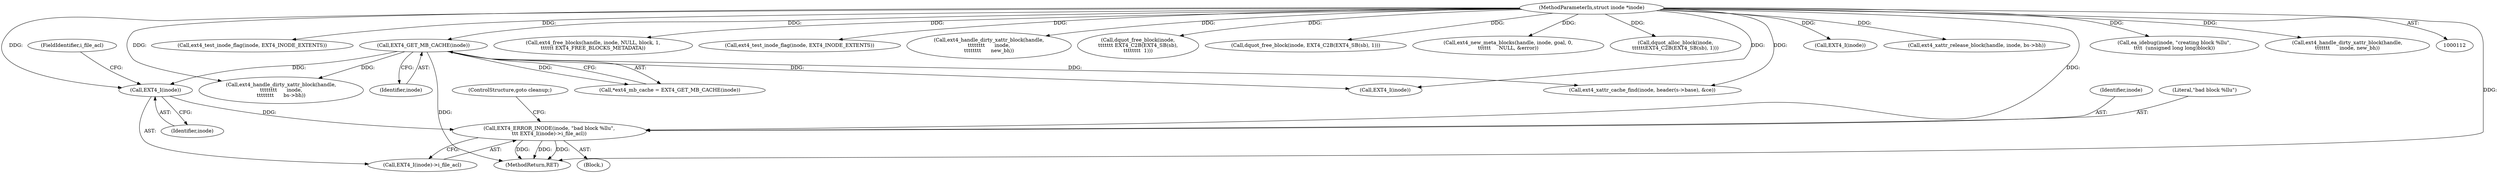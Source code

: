 digraph "0_linux_82939d7999dfc1f1998c4b1c12e2f19edbdff272_3@pointer" {
"1000817" [label="(Call,EXT4_ERROR_INODE(inode, \"bad block %llu\",\n\t\t\t EXT4_I(inode)->i_file_acl))"];
"1000821" [label="(Call,EXT4_I(inode))"];
"1000146" [label="(Call,EXT4_GET_MB_CACHE(inode))"];
"1000114" [label="(MethodParameterIn,struct inode *inode)"];
"1000817" [label="(Call,EXT4_ERROR_INODE(inode, \"bad block %llu\",\n\t\t\t EXT4_I(inode)->i_file_acl))"];
"1000670" [label="(Call,ext4_test_inode_flag(inode, EXT4_INODE_EXTENTS))"];
"1000818" [label="(Identifier,inode)"];
"1000822" [label="(Identifier,inode)"];
"1000751" [label="(Call,EXT4_I(inode))"];
"1000698" [label="(Call,ext4_free_blocks(handle, inode, NULL, block, 1,\n\t\t\t\t\t\t EXT4_FREE_BLOCKS_METADATA))"];
"1000647" [label="(Call,ext4_test_inode_flag(inode, EXT4_INODE_EXTENTS))"];
"1000589" [label="(Call,ext4_handle_dirty_xattr_block(handle,\n\t\t\t\t\t\t\t\t      inode,\n\t\t\t\t\t\t\t\t      new_bh))"];
"1000552" [label="(Call,dquot_free_block(inode,\n\t\t\t\t\t\t\t EXT4_C2B(EXT4_SB(sb),\n\t\t\t\t\t\t\t\t  1)))"];
"1000809" [label="(Call,dquot_free_block(inode, EXT4_C2B(EXT4_SB(sb), 1)))"];
"1000117" [label="(Block,)"];
"1000657" [label="(Call,ext4_new_meta_blocks(handle, inode, goal, 0,\n\t\t\t\t\t\t     NULL, &error))"];
"1000819" [label="(Literal,\"bad block %llu\")"];
"1000521" [label="(Call,dquot_alloc_block(inode,\n\t\t\t\t\t\tEXT4_C2B(EXT4_SB(sb), 1)))"];
"1000497" [label="(Call,ext4_xattr_cache_find(inode, header(s->base), &ce))"];
"1000825" [label="(MethodReturn,RET)"];
"1000823" [label="(FieldIdentifier,i_file_acl)"];
"1000642" [label="(Call,EXT4_I(inode))"];
"1000770" [label="(Call,ext4_xattr_release_block(handle, inode, bs->bh))"];
"1000144" [label="(Call,*ext4_mb_cache = EXT4_GET_MB_CACHE(inode))"];
"1000264" [label="(Call,ext4_handle_dirty_xattr_block(handle,\n\t\t\t\t\t\t\t\t      inode,\n\t\t\t\t\t\t\t\t      bs->bh))"];
"1000146" [label="(Call,EXT4_GET_MB_CACHE(inode))"];
"1000677" [label="(Call,ea_idebug(inode, \"creating block %llu\",\n\t\t\t\t  (unsigned long long)block))"];
"1000114" [label="(MethodParameterIn,struct inode *inode)"];
"1000821" [label="(Call,EXT4_I(inode))"];
"1000742" [label="(Call,ext4_handle_dirty_xattr_block(handle,\n\t\t\t\t\t\t\t      inode, new_bh))"];
"1000147" [label="(Identifier,inode)"];
"1000820" [label="(Call,EXT4_I(inode)->i_file_acl)"];
"1000824" [label="(ControlStructure,goto cleanup;)"];
"1000817" -> "1000117"  [label="AST: "];
"1000817" -> "1000820"  [label="CFG: "];
"1000818" -> "1000817"  [label="AST: "];
"1000819" -> "1000817"  [label="AST: "];
"1000820" -> "1000817"  [label="AST: "];
"1000824" -> "1000817"  [label="CFG: "];
"1000817" -> "1000825"  [label="DDG: "];
"1000817" -> "1000825"  [label="DDG: "];
"1000817" -> "1000825"  [label="DDG: "];
"1000821" -> "1000817"  [label="DDG: "];
"1000114" -> "1000817"  [label="DDG: "];
"1000821" -> "1000820"  [label="AST: "];
"1000821" -> "1000822"  [label="CFG: "];
"1000822" -> "1000821"  [label="AST: "];
"1000823" -> "1000821"  [label="CFG: "];
"1000146" -> "1000821"  [label="DDG: "];
"1000114" -> "1000821"  [label="DDG: "];
"1000146" -> "1000144"  [label="AST: "];
"1000146" -> "1000147"  [label="CFG: "];
"1000147" -> "1000146"  [label="AST: "];
"1000144" -> "1000146"  [label="CFG: "];
"1000146" -> "1000825"  [label="DDG: "];
"1000146" -> "1000144"  [label="DDG: "];
"1000114" -> "1000146"  [label="DDG: "];
"1000146" -> "1000264"  [label="DDG: "];
"1000146" -> "1000497"  [label="DDG: "];
"1000146" -> "1000751"  [label="DDG: "];
"1000114" -> "1000112"  [label="AST: "];
"1000114" -> "1000825"  [label="DDG: "];
"1000114" -> "1000264"  [label="DDG: "];
"1000114" -> "1000497"  [label="DDG: "];
"1000114" -> "1000521"  [label="DDG: "];
"1000114" -> "1000552"  [label="DDG: "];
"1000114" -> "1000589"  [label="DDG: "];
"1000114" -> "1000642"  [label="DDG: "];
"1000114" -> "1000647"  [label="DDG: "];
"1000114" -> "1000657"  [label="DDG: "];
"1000114" -> "1000670"  [label="DDG: "];
"1000114" -> "1000677"  [label="DDG: "];
"1000114" -> "1000698"  [label="DDG: "];
"1000114" -> "1000742"  [label="DDG: "];
"1000114" -> "1000751"  [label="DDG: "];
"1000114" -> "1000770"  [label="DDG: "];
"1000114" -> "1000809"  [label="DDG: "];
}
